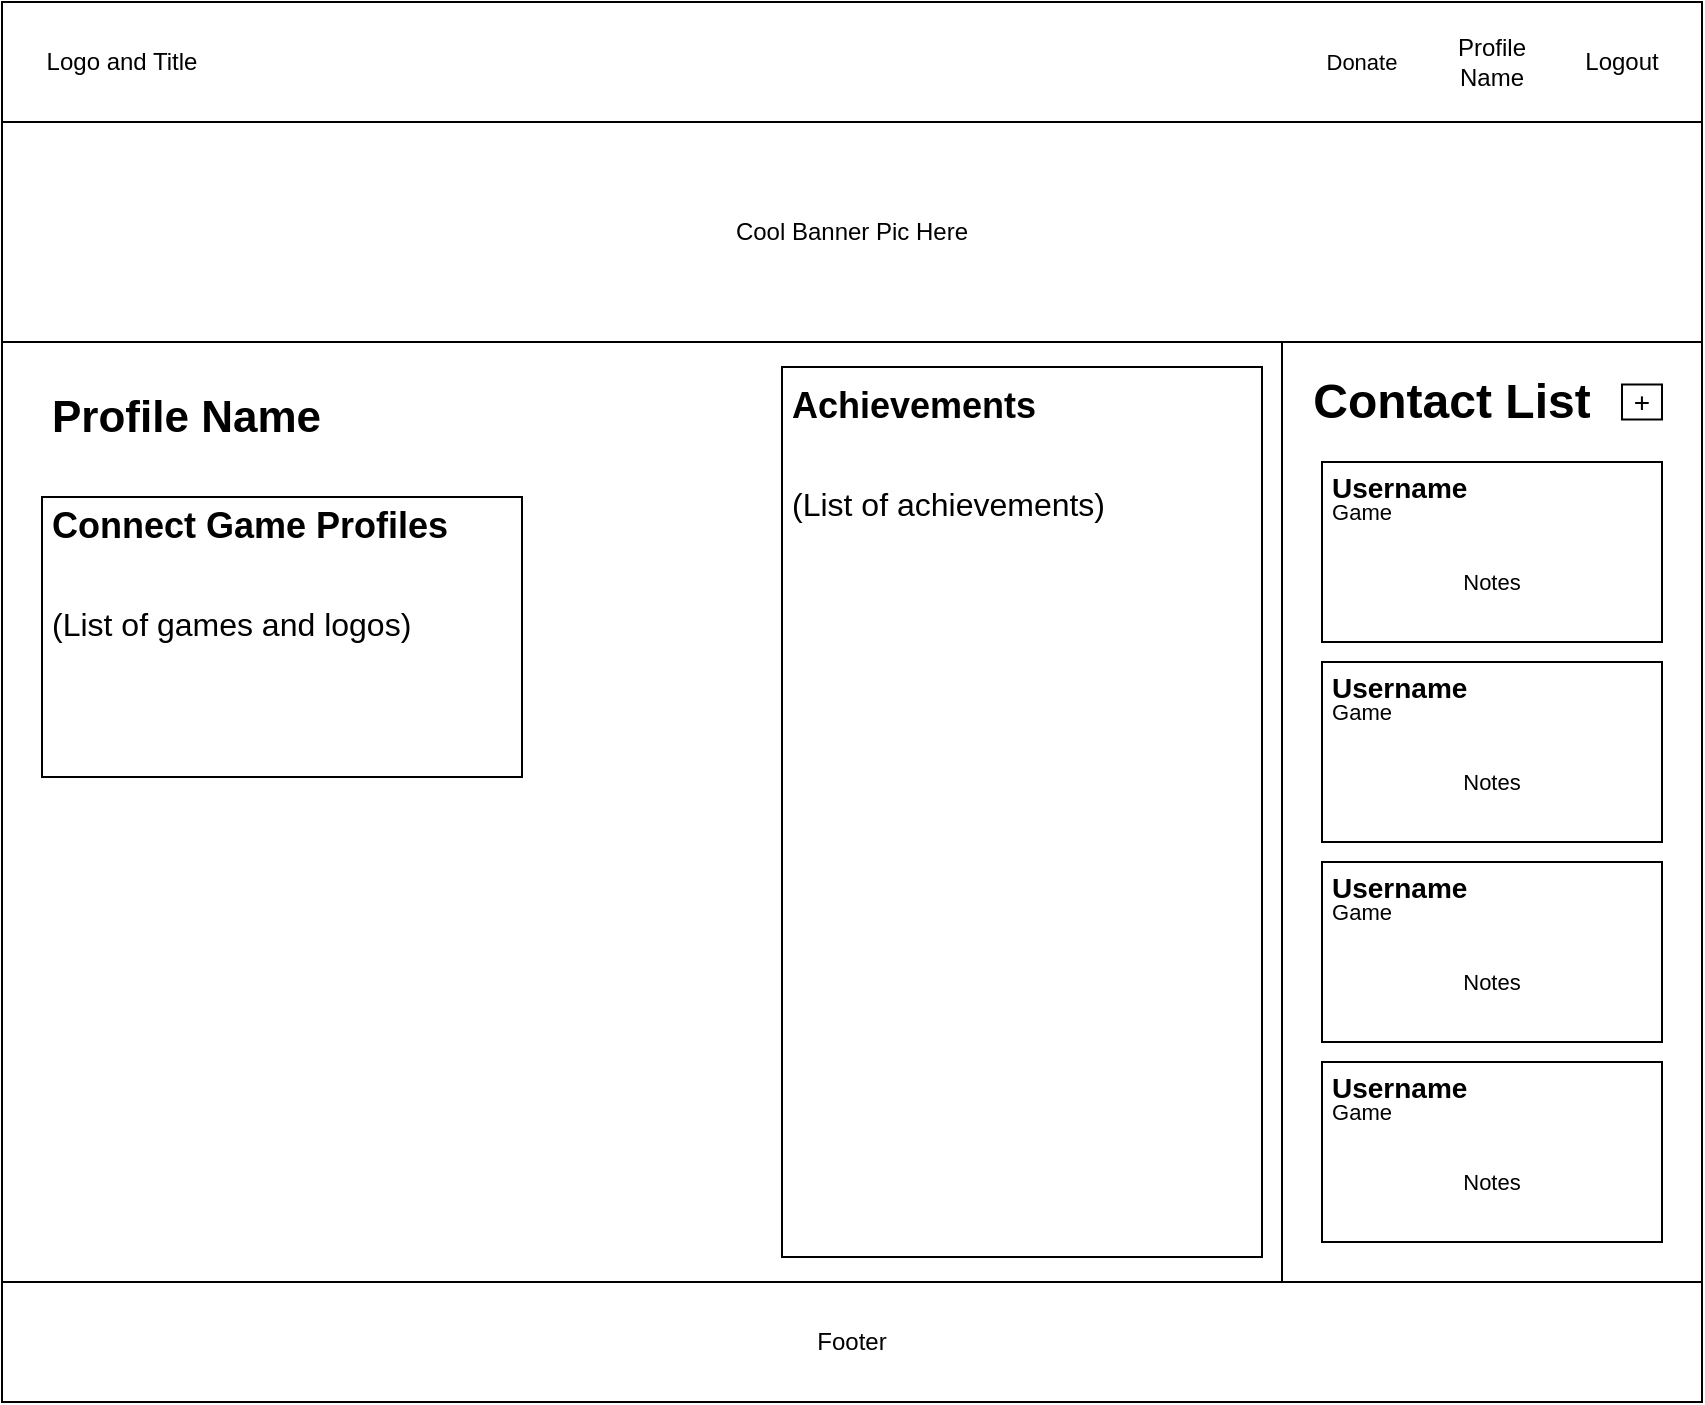 <mxfile>
    <diagram id="2EgZYuVWt81-S8UHhfam" name="Page-1">
        <mxGraphModel dx="1314" dy="790" grid="1" gridSize="10" guides="1" tooltips="1" connect="1" arrows="1" fold="1" page="1" pageScale="1" pageWidth="850" pageHeight="1100" math="0" shadow="0">
            <root>
                <mxCell id="0"/>
                <mxCell id="1" parent="0"/>
                <mxCell id="2" value="" style="rounded=0;whiteSpace=wrap;html=1;" vertex="1" parent="1">
                    <mxGeometry width="850" height="60" as="geometry"/>
                </mxCell>
                <mxCell id="3" value="Logo and Title" style="text;html=1;strokeColor=none;fillColor=none;align=center;verticalAlign=middle;whiteSpace=wrap;rounded=0;" vertex="1" parent="1">
                    <mxGeometry width="120" height="60" as="geometry"/>
                </mxCell>
                <mxCell id="4" value="Profile Name" style="text;html=1;strokeColor=none;fillColor=none;align=center;verticalAlign=middle;whiteSpace=wrap;rounded=0;" vertex="1" parent="1">
                    <mxGeometry x="715" y="15" width="60" height="30" as="geometry"/>
                </mxCell>
                <mxCell id="5" value="Logout" style="text;html=1;strokeColor=none;fillColor=none;align=center;verticalAlign=middle;whiteSpace=wrap;rounded=0;" vertex="1" parent="1">
                    <mxGeometry x="780" y="15" width="60" height="30" as="geometry"/>
                </mxCell>
                <mxCell id="6" value="Cool Banner Pic Here" style="rounded=0;whiteSpace=wrap;html=1;" vertex="1" parent="1">
                    <mxGeometry y="60" width="850" height="110" as="geometry"/>
                </mxCell>
                <mxCell id="7" value="" style="rounded=0;whiteSpace=wrap;html=1;" vertex="1" parent="1">
                    <mxGeometry y="170" width="640" height="470" as="geometry"/>
                </mxCell>
                <mxCell id="8" value="" style="rounded=0;whiteSpace=wrap;html=1;" vertex="1" parent="1">
                    <mxGeometry x="640" y="170" width="210" height="470" as="geometry"/>
                </mxCell>
                <mxCell id="10" value="&lt;h1&gt;Contact List&lt;/h1&gt;&lt;p style=&quot;text-align: left&quot;&gt;&lt;br&gt;&lt;/p&gt;" style="text;html=1;strokeColor=none;fillColor=none;spacing=5;spacingTop=-20;whiteSpace=wrap;overflow=hidden;rounded=0;align=center;" vertex="1" parent="1">
                    <mxGeometry x="630" y="180" width="190" height="40" as="geometry"/>
                </mxCell>
                <mxCell id="12" value="" style="rounded=0;whiteSpace=wrap;html=1;" vertex="1" parent="1">
                    <mxGeometry x="660" y="230" width="170" height="90" as="geometry"/>
                </mxCell>
                <mxCell id="13" value="&lt;h1&gt;&lt;span style=&quot;font-size: 14px&quot;&gt;Username&lt;/span&gt;&lt;/h1&gt;" style="text;html=1;strokeColor=none;fillColor=none;spacing=5;spacingTop=-20;whiteSpace=wrap;overflow=hidden;rounded=0;" vertex="1" parent="1">
                    <mxGeometry x="660" y="220" width="170" height="100" as="geometry"/>
                </mxCell>
                <mxCell id="14" value="Game" style="text;html=1;strokeColor=none;fillColor=none;align=center;verticalAlign=middle;whiteSpace=wrap;rounded=0;fontSize=11;" vertex="1" parent="1">
                    <mxGeometry x="650" y="240" width="60" height="30" as="geometry"/>
                </mxCell>
                <mxCell id="15" value="Notes" style="text;html=1;strokeColor=none;fillColor=none;align=center;verticalAlign=middle;whiteSpace=wrap;rounded=0;fontSize=11;" vertex="1" parent="1">
                    <mxGeometry x="660" y="260" width="170" height="60" as="geometry"/>
                </mxCell>
                <mxCell id="16" value="" style="rounded=0;whiteSpace=wrap;html=1;" vertex="1" parent="1">
                    <mxGeometry x="660" y="330" width="170" height="90" as="geometry"/>
                </mxCell>
                <mxCell id="17" value="&lt;h1&gt;&lt;span style=&quot;font-size: 14px&quot;&gt;Username&lt;/span&gt;&lt;/h1&gt;" style="text;html=1;strokeColor=none;fillColor=none;spacing=5;spacingTop=-20;whiteSpace=wrap;overflow=hidden;rounded=0;" vertex="1" parent="1">
                    <mxGeometry x="660" y="320" width="170" height="100" as="geometry"/>
                </mxCell>
                <mxCell id="18" value="Game" style="text;html=1;strokeColor=none;fillColor=none;align=center;verticalAlign=middle;whiteSpace=wrap;rounded=0;fontSize=11;" vertex="1" parent="1">
                    <mxGeometry x="650" y="340" width="60" height="30" as="geometry"/>
                </mxCell>
                <mxCell id="19" value="Notes" style="text;html=1;strokeColor=none;fillColor=none;align=center;verticalAlign=middle;whiteSpace=wrap;rounded=0;fontSize=11;" vertex="1" parent="1">
                    <mxGeometry x="660" y="360" width="170" height="60" as="geometry"/>
                </mxCell>
                <mxCell id="20" value="" style="rounded=0;whiteSpace=wrap;html=1;" vertex="1" parent="1">
                    <mxGeometry x="660" y="430" width="170" height="90" as="geometry"/>
                </mxCell>
                <mxCell id="21" value="&lt;h1&gt;&lt;span style=&quot;font-size: 14px&quot;&gt;Username&lt;/span&gt;&lt;/h1&gt;" style="text;html=1;strokeColor=none;fillColor=none;spacing=5;spacingTop=-20;whiteSpace=wrap;overflow=hidden;rounded=0;" vertex="1" parent="1">
                    <mxGeometry x="660" y="420" width="170" height="100" as="geometry"/>
                </mxCell>
                <mxCell id="22" value="Game" style="text;html=1;strokeColor=none;fillColor=none;align=center;verticalAlign=middle;whiteSpace=wrap;rounded=0;fontSize=11;" vertex="1" parent="1">
                    <mxGeometry x="650" y="440" width="60" height="30" as="geometry"/>
                </mxCell>
                <mxCell id="23" value="Notes" style="text;html=1;strokeColor=none;fillColor=none;align=center;verticalAlign=middle;whiteSpace=wrap;rounded=0;fontSize=11;" vertex="1" parent="1">
                    <mxGeometry x="660" y="460" width="170" height="60" as="geometry"/>
                </mxCell>
                <mxCell id="24" value="" style="rounded=0;whiteSpace=wrap;html=1;" vertex="1" parent="1">
                    <mxGeometry x="660" y="530" width="170" height="90" as="geometry"/>
                </mxCell>
                <mxCell id="25" value="&lt;h1&gt;&lt;span style=&quot;font-size: 14px&quot;&gt;Username&lt;/span&gt;&lt;/h1&gt;" style="text;html=1;strokeColor=none;fillColor=none;spacing=5;spacingTop=-20;whiteSpace=wrap;overflow=hidden;rounded=0;" vertex="1" parent="1">
                    <mxGeometry x="660" y="520" width="170" height="100" as="geometry"/>
                </mxCell>
                <mxCell id="26" value="Game" style="text;html=1;strokeColor=none;fillColor=none;align=center;verticalAlign=middle;whiteSpace=wrap;rounded=0;fontSize=11;" vertex="1" parent="1">
                    <mxGeometry x="650" y="540" width="60" height="30" as="geometry"/>
                </mxCell>
                <mxCell id="27" value="Notes" style="text;html=1;strokeColor=none;fillColor=none;align=center;verticalAlign=middle;whiteSpace=wrap;rounded=0;fontSize=11;" vertex="1" parent="1">
                    <mxGeometry x="660" y="560" width="170" height="60" as="geometry"/>
                </mxCell>
                <mxCell id="28" value="&lt;h1&gt;Profile Name&lt;/h1&gt;&lt;p&gt;&lt;br&gt;&lt;/p&gt;" style="text;html=1;strokeColor=none;fillColor=none;spacing=5;spacingTop=-20;whiteSpace=wrap;overflow=hidden;rounded=0;fontSize=11;" vertex="1" parent="1">
                    <mxGeometry x="20" y="190" width="190" height="120" as="geometry"/>
                </mxCell>
                <mxCell id="29" value="Donate" style="text;html=1;strokeColor=none;fillColor=none;align=center;verticalAlign=middle;whiteSpace=wrap;rounded=0;fontSize=11;" vertex="1" parent="1">
                    <mxGeometry x="650" y="15" width="60" height="30" as="geometry"/>
                </mxCell>
                <mxCell id="30" value="" style="rounded=0;whiteSpace=wrap;html=1;fontSize=11;" vertex="1" parent="1">
                    <mxGeometry x="20" y="247.5" width="240" height="140" as="geometry"/>
                </mxCell>
                <mxCell id="33" value="&lt;h1&gt;&lt;span style=&quot;font-size: 18px&quot;&gt;Connect Game Profiles&lt;/span&gt;&lt;/h1&gt;&lt;p&gt;&lt;font size=&quot;3&quot;&gt;(List of games and logos)&lt;/font&gt;&lt;/p&gt;" style="text;html=1;strokeColor=none;fillColor=none;spacing=5;spacingTop=-20;whiteSpace=wrap;overflow=hidden;rounded=0;fontSize=18;" vertex="1" parent="1">
                    <mxGeometry x="20" y="220" width="240" height="175" as="geometry"/>
                </mxCell>
                <mxCell id="34" value="" style="rounded=0;whiteSpace=wrap;html=1;fontSize=14;" vertex="1" parent="1">
                    <mxGeometry x="390" y="182.5" width="240" height="445" as="geometry"/>
                </mxCell>
                <mxCell id="35" value="&lt;h1&gt;&lt;font style=&quot;font-size: 18px&quot;&gt;Achievements&lt;/font&gt;&lt;/h1&gt;&lt;p&gt;&lt;font size=&quot;3&quot;&gt;(List of achievements)&lt;/font&gt;&lt;/p&gt;" style="text;html=1;strokeColor=none;fillColor=none;spacing=5;spacingTop=-20;whiteSpace=wrap;overflow=hidden;rounded=0;fontSize=18;" vertex="1" parent="1">
                    <mxGeometry x="390" y="160" width="190" height="120" as="geometry"/>
                </mxCell>
                <mxCell id="41" value="+" style="rounded=0;whiteSpace=wrap;html=1;fontSize=14;" vertex="1" parent="1">
                    <mxGeometry x="810" y="191.25" width="20" height="17.5" as="geometry"/>
                </mxCell>
                <mxCell id="42" value="Footer" style="rounded=0;whiteSpace=wrap;html=1;" vertex="1" parent="1">
                    <mxGeometry y="640" width="850" height="60" as="geometry"/>
                </mxCell>
            </root>
        </mxGraphModel>
    </diagram>
</mxfile>